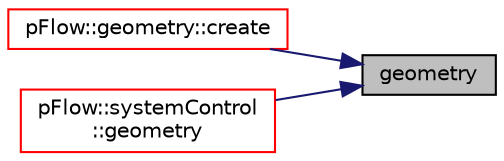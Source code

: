 digraph "geometry"
{
 // LATEX_PDF_SIZE
  edge [fontname="Helvetica",fontsize="10",labelfontname="Helvetica",labelfontsize="10"];
  node [fontname="Helvetica",fontsize="10",shape=record];
  rankdir="RL";
  Node1 [label="geometry",height=0.2,width=0.4,color="black", fillcolor="grey75", style="filled", fontcolor="black",tooltip=" "];
  Node1 -> Node2 [dir="back",color="midnightblue",fontsize="10",style="solid",fontname="Helvetica"];
  Node2 [label="pFlow::geometry::create",height=0.2,width=0.4,color="red", fillcolor="white", style="filled",URL="$classpFlow_1_1geometry.html#aa51dfdf2226a32f80d368186cae16e2b",tooltip=" "];
  Node1 -> Node4 [dir="back",color="midnightblue",fontsize="10",style="solid",fontname="Helvetica"];
  Node4 [label="pFlow::systemControl\l::geometry",height=0.2,width=0.4,color="red", fillcolor="white", style="filled",URL="$classpFlow_1_1systemControl.html#a291fd7758f93ea5fa995f571b369b263",tooltip=" "];
}
